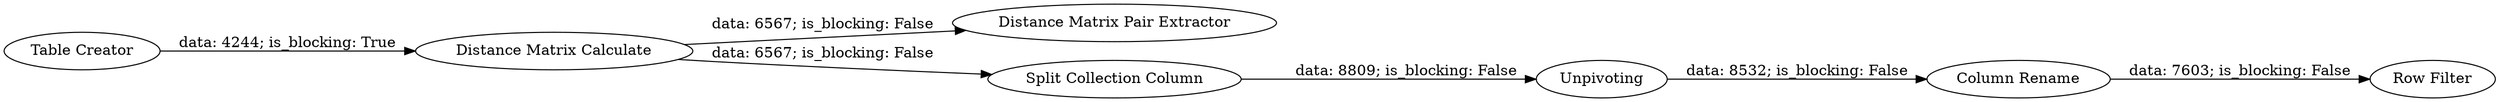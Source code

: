 digraph {
	"6470875003779043969_306" [label="Distance Matrix Pair Extractor"]
	"6470875003779043969_304" [label="Column Rename"]
	"6470875003779043969_302" [label="Split Collection Column"]
	"6470875003779043969_301" [label=Unpivoting]
	"6470875003779043969_303" [label="Row Filter"]
	"6470875003779043969_299" [label="Table Creator"]
	"6470875003779043969_300" [label="Distance Matrix Calculate"]
	"6470875003779043969_299" -> "6470875003779043969_300" [label="data: 4244; is_blocking: True"]
	"6470875003779043969_300" -> "6470875003779043969_302" [label="data: 6567; is_blocking: False"]
	"6470875003779043969_304" -> "6470875003779043969_303" [label="data: 7603; is_blocking: False"]
	"6470875003779043969_302" -> "6470875003779043969_301" [label="data: 8809; is_blocking: False"]
	"6470875003779043969_300" -> "6470875003779043969_306" [label="data: 6567; is_blocking: False"]
	"6470875003779043969_301" -> "6470875003779043969_304" [label="data: 8532; is_blocking: False"]
	rankdir=LR
}
